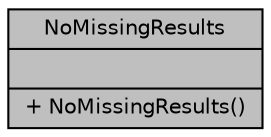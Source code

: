 digraph "NoMissingResults"
{
 // LATEX_PDF_SIZE
  edge [fontname="Helvetica",fontsize="10",labelfontname="Helvetica",labelfontsize="10"];
  node [fontname="Helvetica",fontsize="10",shape=record];
  Node1 [label="{NoMissingResults\n||+ NoMissingResults()\l}",height=0.2,width=0.4,color="black", fillcolor="grey75", style="filled", fontcolor="black",tooltip=" "];
}
